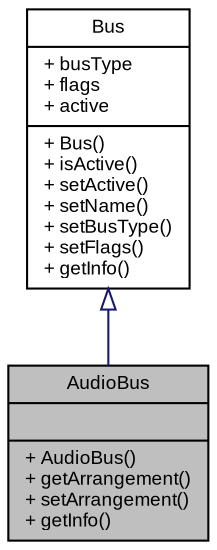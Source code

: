 digraph G
{
  bgcolor="transparent";
  edge [fontname="Arial",fontsize="9",labelfontname="Arial",labelfontsize="9"];
  node [fontname="Arial",fontsize="9",shape=record];
  Node1 [label="{AudioBus\n||+ AudioBus()\l+ getArrangement()\l+ setArrangement()\l+ getInfo()\l}",height=0.2,width=0.4,color="black", fillcolor="grey75", style="filled" fontcolor="black"];
  Node2 -> Node1 [dir=back,color="midnightblue",fontsize="9",style="solid",arrowtail="empty",fontname="Arial"];
  Node2 [label="{Bus\n|+ busType\l+ flags\l+ active\l|+ Bus()\l+ isActive()\l+ setActive()\l+ setName()\l+ setBusType()\l+ setFlags()\l+ getInfo()\l}",height=0.2,width=0.4,color="black",URL="$classSteinberg_1_1Vst_1_1Bus.html",tooltip="Basic Bus object."];
}
